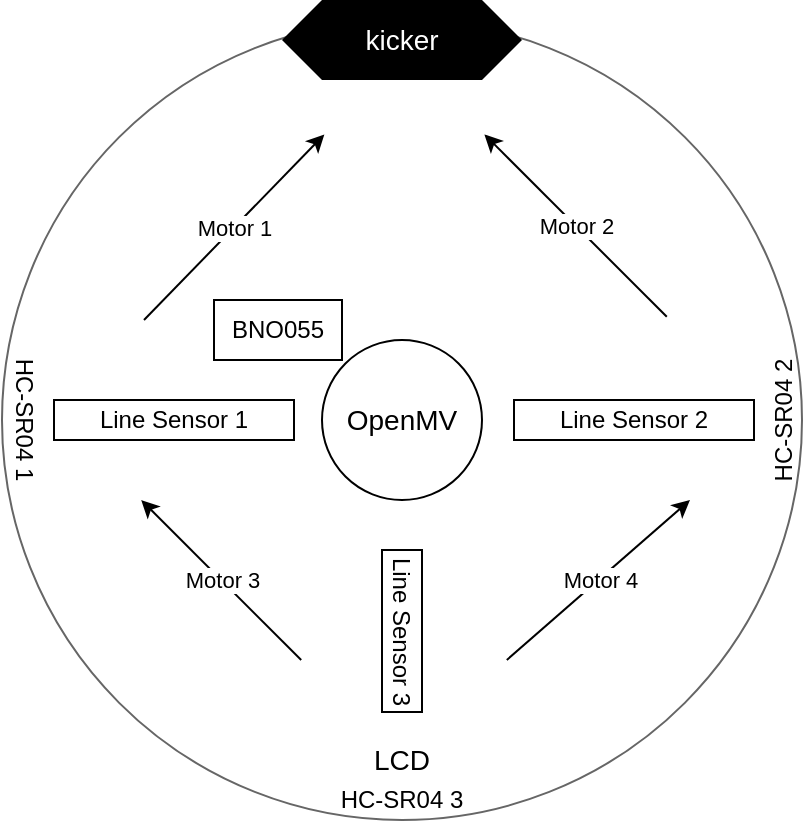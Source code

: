 <mxfile>
    <diagram id="UU8nDMeGMpN27BiEDOsg" name="ページ1">
        <mxGraphModel dx="820" dy="478" grid="1" gridSize="10" guides="1" tooltips="1" connect="1" arrows="1" fold="1" page="1" pageScale="1" pageWidth="827" pageHeight="1169" math="0" shadow="0">
            <root>
                <mxCell id="0"/>
                <mxCell id="1" parent="0"/>
                <mxCell id="2" value="" style="ellipse;whiteSpace=wrap;html=1;aspect=fixed;strokeColor=#666666;fontColor=#333333;fillColor=#FFFFFF;" parent="1" vertex="1">
                    <mxGeometry x="214" y="60" width="400" height="400" as="geometry"/>
                </mxCell>
                <mxCell id="7" value="" style="endArrow=classic;html=1;strokeColor=#000000;fontFamily=Helvetica;fontSize=14;fontColor=#000066;entryX=0.403;entryY=0.143;entryDx=0;entryDy=0;entryPerimeter=0;" parent="1" target="2" edge="1">
                    <mxGeometry relative="1" as="geometry">
                        <mxPoint x="285" y="210" as="sourcePoint"/>
                        <mxPoint x="375" y="240" as="targetPoint"/>
                    </mxGeometry>
                </mxCell>
                <mxCell id="8" value="Motor 1" style="edgeLabel;resizable=0;html=1;align=center;verticalAlign=middle;labelBackgroundColor=#ffffff;fontColor=#000000;" parent="7" connectable="0" vertex="1">
                    <mxGeometry relative="1" as="geometry"/>
                </mxCell>
                <mxCell id="9" value="" style="endArrow=classic;html=1;strokeColor=#000000;fontFamily=Helvetica;fontSize=14;fontColor=#000066;entryX=0.603;entryY=0.143;entryDx=0;entryDy=0;entryPerimeter=0;exitX=0.831;exitY=0.371;exitDx=0;exitDy=0;exitPerimeter=0;" parent="1" source="2" target="2" edge="1">
                    <mxGeometry relative="1" as="geometry">
                        <mxPoint x="445" y="260" as="sourcePoint"/>
                        <mxPoint x="545" y="260" as="targetPoint"/>
                    </mxGeometry>
                </mxCell>
                <mxCell id="10" value="Motor&amp;nbsp;2" style="edgeLabel;resizable=0;html=1;align=center;verticalAlign=middle;labelBackgroundColor=#ffffff;fontColor=#000000;" parent="9" connectable="0" vertex="1">
                    <mxGeometry relative="1" as="geometry"/>
                </mxCell>
                <mxCell id="11" value="" style="endArrow=classic;html=1;strokeColor=#000000;fontFamily=Helvetica;fontSize=14;fontColor=#000066;entryX=0.174;entryY=0.6;entryDx=0;entryDy=0;entryPerimeter=0;exitX=0.374;exitY=0.8;exitDx=0;exitDy=0;exitPerimeter=0;" parent="1" source="2" target="2" edge="1">
                    <mxGeometry relative="1" as="geometry">
                        <mxPoint x="335" y="390" as="sourcePoint"/>
                        <mxPoint x="435" y="270" as="targetPoint"/>
                    </mxGeometry>
                </mxCell>
                <mxCell id="12" value="Motor 3" style="edgeLabel;resizable=0;html=1;align=center;verticalAlign=middle;labelBackgroundColor=#ffffff;fontColor=#000000;" parent="11" connectable="0" vertex="1">
                    <mxGeometry relative="1" as="geometry"/>
                </mxCell>
                <mxCell id="13" value="" style="endArrow=classic;html=1;strokeColor=#000000;fontFamily=Helvetica;fontSize=14;fontColor=#000066;exitX=0.631;exitY=0.8;exitDx=0;exitDy=0;exitPerimeter=0;entryX=0.86;entryY=0.6;entryDx=0;entryDy=0;entryPerimeter=0;" parent="1" source="2" target="2" edge="1">
                    <mxGeometry relative="1" as="geometry">
                        <mxPoint x="335" y="270" as="sourcePoint"/>
                        <mxPoint x="435" y="270" as="targetPoint"/>
                    </mxGeometry>
                </mxCell>
                <mxCell id="14" value="Motor 4" style="edgeLabel;resizable=0;html=1;align=center;verticalAlign=middle;labelBackgroundColor=#ffffff;fontColor=#000000;" parent="13" connectable="0" vertex="1">
                    <mxGeometry relative="1" as="geometry"/>
                </mxCell>
                <mxCell id="30" value="LCD" style="text;html=1;strokeColor=none;fillColor=none;align=center;verticalAlign=middle;whiteSpace=wrap;rounded=0;labelBackgroundColor=#ffffff;fontFamily=Helvetica;fontSize=14;fontColor=#000000;" parent="1" vertex="1">
                    <mxGeometry x="387" y="420" width="54" height="20" as="geometry"/>
                </mxCell>
                <mxCell id="31" value="kicker" style="shape=hexagon;perimeter=hexagonPerimeter2;whiteSpace=wrap;html=1;fixedSize=1;labelBackgroundColor=none;fontFamily=Helvetica;fontSize=14;fontColor=#FFFFFF;strokeColor=none;fillColor=#000000;" parent="1" vertex="1">
                    <mxGeometry x="354" y="50" width="120" height="40" as="geometry"/>
                </mxCell>
                <mxCell id="33" value="OpenMV" style="ellipse;whiteSpace=wrap;html=1;aspect=fixed;labelBackgroundColor=none;fontFamily=Helvetica;fontSize=14;fillColor=#FFFFFF;strokeColor=#000000;fontColor=#000000;" parent="1" vertex="1">
                    <mxGeometry x="374" y="220" width="80" height="80" as="geometry"/>
                </mxCell>
                <mxCell id="37" value="BNO055" style="rounded=0;whiteSpace=wrap;html=1;labelBackgroundColor=#ffffff;fillColor=#FFFFFF;fontColor=#000000;strokeColor=#000000;" parent="1" vertex="1">
                    <mxGeometry x="320" y="200" width="64" height="30" as="geometry"/>
                </mxCell>
                <mxCell id="41" value="HC-SR04 1" style="text;html=1;strokeColor=none;fillColor=none;align=center;verticalAlign=middle;whiteSpace=wrap;rounded=0;labelBackgroundColor=none;fontColor=#000000;rotation=90;" parent="1" vertex="1">
                    <mxGeometry x="190" y="250" width="70" height="20" as="geometry"/>
                </mxCell>
                <mxCell id="42" value="HC-SR04 2" style="text;html=1;strokeColor=none;fillColor=none;align=center;verticalAlign=middle;whiteSpace=wrap;rounded=0;labelBackgroundColor=none;fontColor=#000000;rotation=270;" parent="1" vertex="1">
                    <mxGeometry x="570" y="250" width="70" height="20" as="geometry"/>
                </mxCell>
                <mxCell id="43" value="HC-SR04 3" style="text;html=1;strokeColor=none;fillColor=none;align=center;verticalAlign=middle;whiteSpace=wrap;rounded=0;labelBackgroundColor=none;fontColor=#000000;rotation=0;" parent="1" vertex="1">
                    <mxGeometry x="379" y="440" width="70" height="20" as="geometry"/>
                </mxCell>
                <mxCell id="46" value="Line Sensor 2" style="text;html=1;fillColor=none;align=center;verticalAlign=middle;whiteSpace=wrap;rounded=0;fontColor=#000000;strokeColor=#000000;" parent="1" vertex="1">
                    <mxGeometry x="470" y="250" width="120" height="20" as="geometry"/>
                </mxCell>
                <mxCell id="47" style="edgeStyle=orthogonalEdgeStyle;rounded=0;orthogonalLoop=1;jettySize=auto;html=1;exitX=0.5;exitY=1;exitDx=0;exitDy=0;fontColor=#000000;" parent="1" source="46" target="46" edge="1">
                    <mxGeometry relative="1" as="geometry"/>
                </mxCell>
                <mxCell id="48" value="Line Sensor 1" style="text;html=1;fillColor=none;align=center;verticalAlign=middle;whiteSpace=wrap;rounded=0;fontColor=#000000;strokeColor=#000000;" parent="1" vertex="1">
                    <mxGeometry x="240" y="250" width="120" height="20" as="geometry"/>
                </mxCell>
                <mxCell id="50" value="Line Sensor 3" style="text;html=1;fillColor=none;align=center;verticalAlign=middle;whiteSpace=wrap;rounded=0;labelBackgroundColor=none;fontColor=#000000;rotation=90;strokeColor=#000000;" parent="1" vertex="1">
                    <mxGeometry x="373.5" y="355.5" width="81" height="20" as="geometry"/>
                </mxCell>
            </root>
        </mxGraphModel>
    </diagram>
</mxfile>